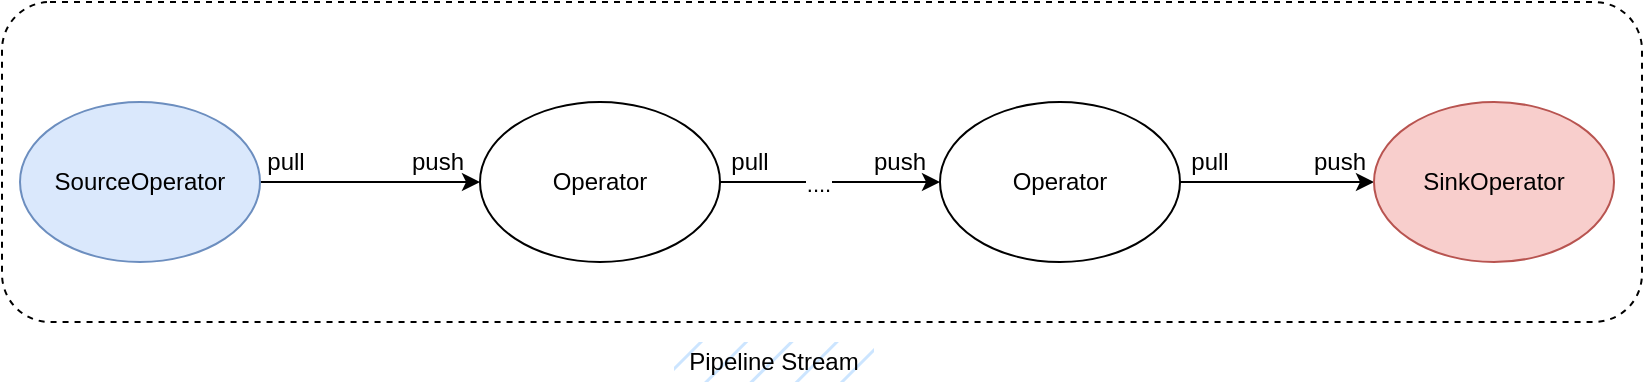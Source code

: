<mxfile version="21.6.8" type="device">
  <diagram name="第 1 页" id="rVXqHKtSRqtbMVavCmj6">
    <mxGraphModel dx="1659" dy="950" grid="1" gridSize="10" guides="1" tooltips="1" connect="1" arrows="1" fold="1" page="1" pageScale="1" pageWidth="827" pageHeight="1169" math="0" shadow="0">
      <root>
        <mxCell id="0" />
        <mxCell id="1" parent="0" />
        <mxCell id="XNVXYnox-Z8crDhmuB8B-4" style="edgeStyle=orthogonalEdgeStyle;rounded=0;orthogonalLoop=1;jettySize=auto;html=1;exitX=1;exitY=0.5;exitDx=0;exitDy=0;" parent="1" source="XNVXYnox-Z8crDhmuB8B-1" target="XNVXYnox-Z8crDhmuB8B-3" edge="1">
          <mxGeometry relative="1" as="geometry" />
        </mxCell>
        <mxCell id="XNVXYnox-Z8crDhmuB8B-1" value="SourceOperator" style="ellipse;whiteSpace=wrap;html=1;fillColor=#dae8fc;strokeColor=#6c8ebf;fillStyle=auto;" parent="1" vertex="1">
          <mxGeometry x="13" y="250" width="120" height="80" as="geometry" />
        </mxCell>
        <mxCell id="XNVXYnox-Z8crDhmuB8B-6" value="" style="edgeStyle=orthogonalEdgeStyle;rounded=0;orthogonalLoop=1;jettySize=auto;html=1;" parent="1" source="XNVXYnox-Z8crDhmuB8B-3" target="XNVXYnox-Z8crDhmuB8B-5" edge="1">
          <mxGeometry relative="1" as="geometry" />
        </mxCell>
        <mxCell id="D7JOQi28TTwBXhsUgJxt-1" value="...." style="edgeLabel;html=1;align=center;verticalAlign=middle;resizable=0;points=[];" vertex="1" connectable="0" parent="XNVXYnox-Z8crDhmuB8B-6">
          <mxGeometry x="-0.121" y="-1" relative="1" as="geometry">
            <mxPoint as="offset" />
          </mxGeometry>
        </mxCell>
        <mxCell id="XNVXYnox-Z8crDhmuB8B-3" value="Operator" style="ellipse;whiteSpace=wrap;html=1;" parent="1" vertex="1">
          <mxGeometry x="243" y="250" width="120" height="80" as="geometry" />
        </mxCell>
        <mxCell id="XNVXYnox-Z8crDhmuB8B-8" value="" style="edgeStyle=orthogonalEdgeStyle;rounded=0;orthogonalLoop=1;jettySize=auto;html=1;" parent="1" source="XNVXYnox-Z8crDhmuB8B-5" target="XNVXYnox-Z8crDhmuB8B-7" edge="1">
          <mxGeometry relative="1" as="geometry" />
        </mxCell>
        <mxCell id="XNVXYnox-Z8crDhmuB8B-5" value="Operator" style="ellipse;whiteSpace=wrap;html=1;" parent="1" vertex="1">
          <mxGeometry x="473" y="250" width="120" height="80" as="geometry" />
        </mxCell>
        <mxCell id="XNVXYnox-Z8crDhmuB8B-7" value="SinkOperator" style="ellipse;whiteSpace=wrap;html=1;fillColor=#f8cecc;strokeColor=#b85450;" parent="1" vertex="1">
          <mxGeometry x="690" y="250" width="120" height="80" as="geometry" />
        </mxCell>
        <mxCell id="XNVXYnox-Z8crDhmuB8B-9" value="pull" style="text;html=1;strokeColor=none;fillColor=none;align=center;verticalAlign=middle;whiteSpace=wrap;rounded=0;" parent="1" vertex="1">
          <mxGeometry x="116" y="270" width="60" height="20" as="geometry" />
        </mxCell>
        <mxCell id="XNVXYnox-Z8crDhmuB8B-10" value="push" style="text;html=1;strokeColor=none;fillColor=none;align=center;verticalAlign=middle;whiteSpace=wrap;rounded=0;" parent="1" vertex="1">
          <mxGeometry x="192" y="270" width="60" height="20" as="geometry" />
        </mxCell>
        <mxCell id="XNVXYnox-Z8crDhmuB8B-11" value="pull" style="text;html=1;strokeColor=none;fillColor=none;align=center;verticalAlign=middle;whiteSpace=wrap;rounded=0;" parent="1" vertex="1">
          <mxGeometry x="578" y="270" width="60" height="20" as="geometry" />
        </mxCell>
        <mxCell id="XNVXYnox-Z8crDhmuB8B-12" value="pull" style="text;html=1;strokeColor=none;fillColor=none;align=center;verticalAlign=middle;whiteSpace=wrap;rounded=0;" parent="1" vertex="1">
          <mxGeometry x="348" y="270" width="60" height="20" as="geometry" />
        </mxCell>
        <mxCell id="XNVXYnox-Z8crDhmuB8B-14" value="push" style="text;html=1;strokeColor=none;fillColor=none;align=center;verticalAlign=middle;whiteSpace=wrap;rounded=0;" parent="1" vertex="1">
          <mxGeometry x="423" y="270" width="60" height="20" as="geometry" />
        </mxCell>
        <mxCell id="XNVXYnox-Z8crDhmuB8B-15" value="push" style="text;html=1;strokeColor=none;fillColor=none;align=center;verticalAlign=middle;whiteSpace=wrap;rounded=0;" parent="1" vertex="1">
          <mxGeometry x="643" y="270" width="60" height="20" as="geometry" />
        </mxCell>
        <mxCell id="D7JOQi28TTwBXhsUgJxt-4" value="" style="rounded=1;whiteSpace=wrap;html=1;fillColor=none;dashed=1;" vertex="1" parent="1">
          <mxGeometry x="4" y="200" width="820" height="160" as="geometry" />
        </mxCell>
        <mxCell id="D7JOQi28TTwBXhsUgJxt-6" value="Pipeline Stream" style="text;html=1;strokeColor=none;fillColor=#CCE5FF;align=center;verticalAlign=middle;whiteSpace=wrap;rounded=0;fillStyle=hatch;" vertex="1" parent="1">
          <mxGeometry x="340" y="370" width="100" height="20" as="geometry" />
        </mxCell>
      </root>
    </mxGraphModel>
  </diagram>
</mxfile>
